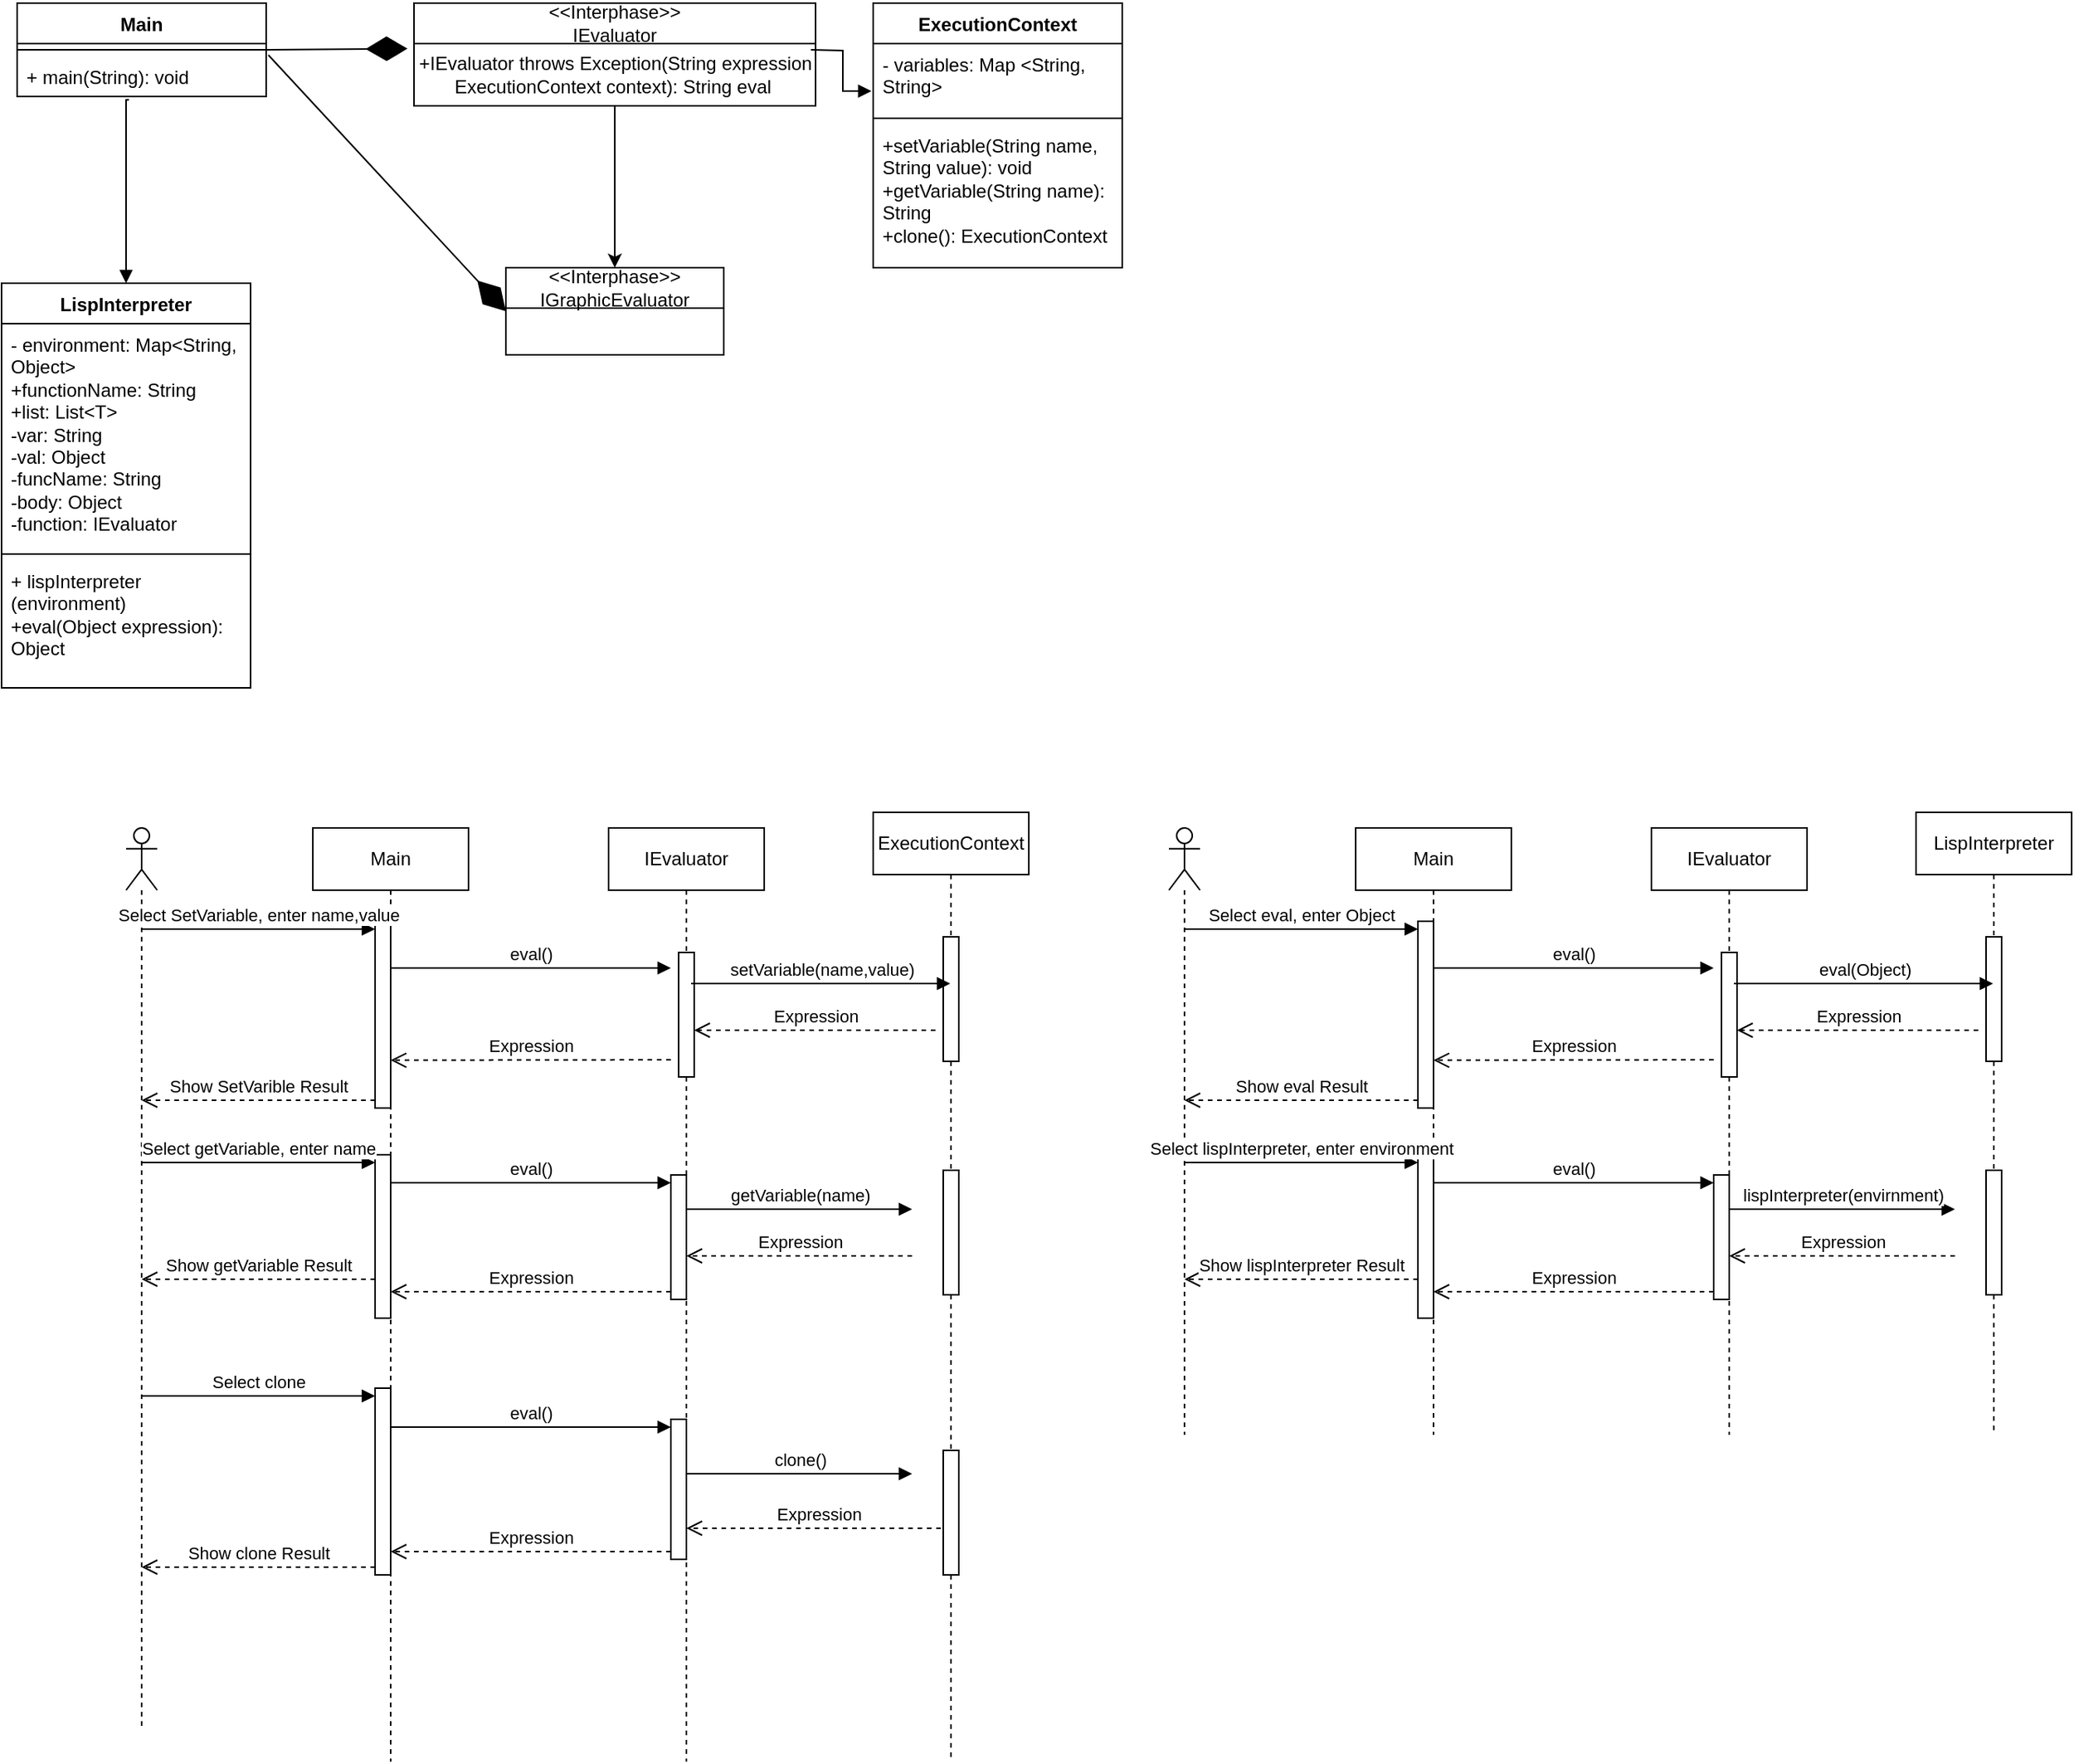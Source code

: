 <mxfile version="23.1.8" type="github">
  <diagram name="Página-1" id="lGnF9H1Lcmf4lvGc7-DW">
    <mxGraphModel dx="1034" dy="517" grid="1" gridSize="10" guides="1" tooltips="1" connect="1" arrows="1" fold="1" page="1" pageScale="1" pageWidth="827" pageHeight="1169" math="0" shadow="0">
      <root>
        <mxCell id="0" />
        <mxCell id="1" parent="0" />
        <mxCell id="ovnq_b6lXp1vGBs1KSgW-1" value="Main" style="swimlane;fontStyle=1;align=center;verticalAlign=top;childLayout=stackLayout;horizontal=1;startSize=26;horizontalStack=0;resizeParent=1;resizeParentMax=0;resizeLast=0;collapsible=1;marginBottom=0;whiteSpace=wrap;html=1;" vertex="1" parent="1">
          <mxGeometry x="30" y="40" width="160" height="60" as="geometry" />
        </mxCell>
        <mxCell id="ovnq_b6lXp1vGBs1KSgW-2" value="" style="line;strokeWidth=1;fillColor=none;align=left;verticalAlign=middle;spacingTop=-1;spacingLeft=3;spacingRight=3;rotatable=0;labelPosition=right;points=[];portConstraint=eastwest;strokeColor=inherit;" vertex="1" parent="ovnq_b6lXp1vGBs1KSgW-1">
          <mxGeometry y="26" width="160" height="8" as="geometry" />
        </mxCell>
        <mxCell id="ovnq_b6lXp1vGBs1KSgW-3" value="+ main(String): void" style="text;strokeColor=none;fillColor=none;align=left;verticalAlign=top;spacingLeft=4;spacingRight=4;overflow=hidden;rotatable=0;points=[[0,0.5],[1,0.5]];portConstraint=eastwest;whiteSpace=wrap;html=1;" vertex="1" parent="ovnq_b6lXp1vGBs1KSgW-1">
          <mxGeometry y="34" width="160" height="26" as="geometry" />
        </mxCell>
        <mxCell id="ovnq_b6lXp1vGBs1KSgW-4" value="LispInterpreter" style="swimlane;fontStyle=1;align=center;verticalAlign=top;childLayout=stackLayout;horizontal=1;startSize=26;horizontalStack=0;resizeParent=1;resizeParentMax=0;resizeLast=0;collapsible=1;marginBottom=0;whiteSpace=wrap;html=1;" vertex="1" parent="1">
          <mxGeometry x="20" y="220" width="160" height="260" as="geometry" />
        </mxCell>
        <mxCell id="ovnq_b6lXp1vGBs1KSgW-5" value="- environment: Map&amp;lt;String, Object&amp;gt;&lt;br&gt;+functionName: String&lt;br style=&quot;border-color: var(--border-color);&quot;&gt;&lt;span style=&quot;border-color: var(--border-color);&quot;&gt;+list: List&amp;lt;T&amp;gt;&lt;/span&gt;&lt;br style=&quot;border-color: var(--border-color);&quot;&gt;&lt;div style=&quot;border-color: var(--border-color);&quot;&gt;&lt;span style=&quot;border-color: var(--border-color); background-color: initial;&quot;&gt;-var: String&lt;/span&gt;&lt;/div&gt;&lt;div style=&quot;border-color: var(--border-color);&quot;&gt;&lt;span style=&quot;border-color: var(--border-color); background-color: initial;&quot;&gt;-val: Object&lt;/span&gt;&lt;/div&gt;&lt;div style=&quot;border-color: var(--border-color);&quot;&gt;&lt;span style=&quot;border-color: var(--border-color); background-color: initial;&quot;&gt;-funcName: String&lt;/span&gt;&lt;/div&gt;&lt;div style=&quot;border-color: var(--border-color);&quot;&gt;&lt;span style=&quot;border-color: var(--border-color); background-color: initial;&quot;&gt;-body: Object&lt;/span&gt;&lt;/div&gt;&lt;div style=&quot;border-color: var(--border-color);&quot;&gt;&lt;span style=&quot;border-color: var(--border-color); background-color: initial;&quot;&gt;-function: IEvaluator&lt;/span&gt;&lt;/div&gt;" style="text;strokeColor=none;fillColor=none;align=left;verticalAlign=top;spacingLeft=4;spacingRight=4;overflow=hidden;rotatable=0;points=[[0,0.5],[1,0.5]];portConstraint=eastwest;whiteSpace=wrap;html=1;" vertex="1" parent="ovnq_b6lXp1vGBs1KSgW-4">
          <mxGeometry y="26" width="160" height="144" as="geometry" />
        </mxCell>
        <mxCell id="ovnq_b6lXp1vGBs1KSgW-6" value="" style="line;strokeWidth=1;fillColor=none;align=left;verticalAlign=middle;spacingTop=-1;spacingLeft=3;spacingRight=3;rotatable=0;labelPosition=right;points=[];portConstraint=eastwest;strokeColor=inherit;" vertex="1" parent="ovnq_b6lXp1vGBs1KSgW-4">
          <mxGeometry y="170" width="160" height="8" as="geometry" />
        </mxCell>
        <mxCell id="ovnq_b6lXp1vGBs1KSgW-7" value="+ lispInterpreter (environment)&amp;nbsp;&lt;br&gt;+eval(Object expression): Object" style="text;strokeColor=none;fillColor=none;align=left;verticalAlign=top;spacingLeft=4;spacingRight=4;overflow=hidden;rotatable=0;points=[[0,0.5],[1,0.5]];portConstraint=eastwest;whiteSpace=wrap;html=1;" vertex="1" parent="ovnq_b6lXp1vGBs1KSgW-4">
          <mxGeometry y="178" width="160" height="82" as="geometry" />
        </mxCell>
        <mxCell id="ovnq_b6lXp1vGBs1KSgW-8" value="" style="shape=umlLifeline;perimeter=lifelinePerimeter;whiteSpace=wrap;html=1;container=1;dropTarget=0;collapsible=0;recursiveResize=0;outlineConnect=0;portConstraint=eastwest;newEdgeStyle={&quot;curved&quot;:0,&quot;rounded&quot;:0};participant=umlActor;" vertex="1" parent="1">
          <mxGeometry x="100" y="570" width="20" height="580" as="geometry" />
        </mxCell>
        <mxCell id="ovnq_b6lXp1vGBs1KSgW-9" value="Main" style="shape=umlLifeline;perimeter=lifelinePerimeter;whiteSpace=wrap;html=1;container=1;dropTarget=0;collapsible=0;recursiveResize=0;outlineConnect=0;portConstraint=eastwest;newEdgeStyle={&quot;curved&quot;:0,&quot;rounded&quot;:0};" vertex="1" parent="1">
          <mxGeometry x="220" y="570" width="100" height="600" as="geometry" />
        </mxCell>
        <mxCell id="ovnq_b6lXp1vGBs1KSgW-10" value="" style="html=1;points=[[0,0,0,0,5],[0,1,0,0,-5],[1,0,0,0,5],[1,1,0,0,-5]];perimeter=orthogonalPerimeter;outlineConnect=0;targetShapes=umlLifeline;portConstraint=eastwest;newEdgeStyle={&quot;curved&quot;:0,&quot;rounded&quot;:0};" vertex="1" parent="ovnq_b6lXp1vGBs1KSgW-9">
          <mxGeometry x="40" y="60" width="10" height="120" as="geometry" />
        </mxCell>
        <mxCell id="ovnq_b6lXp1vGBs1KSgW-11" value="" style="html=1;points=[[0,0,0,0,5],[0,1,0,0,-5],[1,0,0,0,5],[1,1,0,0,-5]];perimeter=orthogonalPerimeter;outlineConnect=0;targetShapes=umlLifeline;portConstraint=eastwest;newEdgeStyle={&quot;curved&quot;:0,&quot;rounded&quot;:0};" vertex="1" parent="ovnq_b6lXp1vGBs1KSgW-9">
          <mxGeometry x="40" y="210" width="10" height="105" as="geometry" />
        </mxCell>
        <mxCell id="ovnq_b6lXp1vGBs1KSgW-12" value="" style="html=1;points=[[0,0,0,0,5],[0,1,0,0,-5],[1,0,0,0,5],[1,1,0,0,-5]];perimeter=orthogonalPerimeter;outlineConnect=0;targetShapes=umlLifeline;portConstraint=eastwest;newEdgeStyle={&quot;curved&quot;:0,&quot;rounded&quot;:0};" vertex="1" parent="ovnq_b6lXp1vGBs1KSgW-9">
          <mxGeometry x="40" y="360" width="10" height="120" as="geometry" />
        </mxCell>
        <mxCell id="ovnq_b6lXp1vGBs1KSgW-13" value="IEvaluator" style="shape=umlLifeline;perimeter=lifelinePerimeter;whiteSpace=wrap;html=1;container=1;dropTarget=0;collapsible=0;recursiveResize=0;outlineConnect=0;portConstraint=eastwest;newEdgeStyle={&quot;curved&quot;:0,&quot;rounded&quot;:0};" vertex="1" parent="1">
          <mxGeometry x="410" y="570" width="100" height="600" as="geometry" />
        </mxCell>
        <mxCell id="ovnq_b6lXp1vGBs1KSgW-14" value="" style="html=1;points=[[0,0,0,0,5],[0,1,0,0,-5],[1,0,0,0,5],[1,1,0,0,-5]];perimeter=orthogonalPerimeter;outlineConnect=0;targetShapes=umlLifeline;portConstraint=eastwest;newEdgeStyle={&quot;curved&quot;:0,&quot;rounded&quot;:0};" vertex="1" parent="ovnq_b6lXp1vGBs1KSgW-13">
          <mxGeometry x="40" y="380" width="10" height="90" as="geometry" />
        </mxCell>
        <mxCell id="ovnq_b6lXp1vGBs1KSgW-15" value="" style="html=1;points=[[0,0,0,0,5],[0,1,0,0,-5],[1,0,0,0,5],[1,1,0,0,-5]];perimeter=orthogonalPerimeter;outlineConnect=0;targetShapes=umlLifeline;portConstraint=eastwest;newEdgeStyle={&quot;curved&quot;:0,&quot;rounded&quot;:0};" vertex="1" parent="ovnq_b6lXp1vGBs1KSgW-13">
          <mxGeometry x="40" y="223" width="10" height="80" as="geometry" />
        </mxCell>
        <mxCell id="ovnq_b6lXp1vGBs1KSgW-16" value="" style="html=1;points=[[0,0,0,0,5],[0,1,0,0,-5],[1,0,0,0,5],[1,1,0,0,-5]];perimeter=orthogonalPerimeter;outlineConnect=0;targetShapes=umlLifeline;portConstraint=eastwest;newEdgeStyle={&quot;curved&quot;:0,&quot;rounded&quot;:0};" vertex="1" parent="ovnq_b6lXp1vGBs1KSgW-13">
          <mxGeometry x="45" y="80" width="10" height="80" as="geometry" />
        </mxCell>
        <mxCell id="ovnq_b6lXp1vGBs1KSgW-17" value="Select SetVariable, enter name,value" style="html=1;verticalAlign=bottom;endArrow=block;curved=0;rounded=0;entryX=0;entryY=0;entryDx=0;entryDy=5;" edge="1" parent="1" source="ovnq_b6lXp1vGBs1KSgW-8" target="ovnq_b6lXp1vGBs1KSgW-10">
          <mxGeometry x="-0.003" relative="1" as="geometry">
            <mxPoint x="200" y="585" as="sourcePoint" />
            <mxPoint as="offset" />
          </mxGeometry>
        </mxCell>
        <mxCell id="ovnq_b6lXp1vGBs1KSgW-18" value="Show SetVarible Result" style="html=1;verticalAlign=bottom;endArrow=open;dashed=1;endSize=8;curved=0;rounded=0;exitX=0;exitY=1;exitDx=0;exitDy=-5;" edge="1" parent="1" source="ovnq_b6lXp1vGBs1KSgW-10" target="ovnq_b6lXp1vGBs1KSgW-8">
          <mxGeometry x="-0.003" relative="1" as="geometry">
            <mxPoint x="200" y="655" as="targetPoint" />
            <mxPoint as="offset" />
          </mxGeometry>
        </mxCell>
        <mxCell id="ovnq_b6lXp1vGBs1KSgW-19" value="Select getVariable, enter name" style="html=1;verticalAlign=bottom;endArrow=block;curved=0;rounded=0;entryX=0;entryY=0;entryDx=0;entryDy=5;entryPerimeter=0;" edge="1" parent="1" source="ovnq_b6lXp1vGBs1KSgW-8" target="ovnq_b6lXp1vGBs1KSgW-11">
          <mxGeometry x="-0.003" relative="1" as="geometry">
            <mxPoint x="119" y="595" as="sourcePoint" />
            <mxPoint x="280.0" y="720.0" as="targetPoint" />
            <mxPoint as="offset" />
          </mxGeometry>
        </mxCell>
        <mxCell id="ovnq_b6lXp1vGBs1KSgW-20" value="Show getVariable Result" style="html=1;verticalAlign=bottom;endArrow=open;dashed=1;endSize=8;curved=0;rounded=0;" edge="1" parent="1">
          <mxGeometry relative="1" as="geometry">
            <mxPoint x="110" y="860" as="targetPoint" />
            <mxPoint x="260" y="860" as="sourcePoint" />
          </mxGeometry>
        </mxCell>
        <mxCell id="ovnq_b6lXp1vGBs1KSgW-21" value="eval()" style="html=1;verticalAlign=bottom;endArrow=block;curved=0;rounded=0;" edge="1" parent="1">
          <mxGeometry relative="1" as="geometry">
            <mxPoint x="270.004" y="660" as="sourcePoint" />
            <mxPoint x="450" y="660" as="targetPoint" />
            <mxPoint as="offset" />
          </mxGeometry>
        </mxCell>
        <mxCell id="ovnq_b6lXp1vGBs1KSgW-22" value="Expression" style="html=1;verticalAlign=bottom;endArrow=open;dashed=1;endSize=8;curved=0;rounded=0;" edge="1" parent="1">
          <mxGeometry relative="1" as="geometry">
            <mxPoint x="270.004" y="719.29" as="targetPoint" />
            <mxPoint as="offset" />
            <mxPoint x="450" y="719" as="sourcePoint" />
          </mxGeometry>
        </mxCell>
        <mxCell id="ovnq_b6lXp1vGBs1KSgW-23" value="Select clone" style="html=1;verticalAlign=bottom;endArrow=block;curved=0;rounded=0;entryX=0;entryY=0;entryDx=0;entryDy=5;" edge="1" parent="1" source="ovnq_b6lXp1vGBs1KSgW-8" target="ovnq_b6lXp1vGBs1KSgW-12">
          <mxGeometry x="-0.003" relative="1" as="geometry">
            <mxPoint x="200" y="885" as="sourcePoint" />
            <mxPoint as="offset" />
          </mxGeometry>
        </mxCell>
        <mxCell id="ovnq_b6lXp1vGBs1KSgW-24" value="Show clone Result" style="html=1;verticalAlign=bottom;endArrow=open;dashed=1;endSize=8;curved=0;rounded=0;exitX=0;exitY=1;exitDx=0;exitDy=-5;" edge="1" parent="1" source="ovnq_b6lXp1vGBs1KSgW-12" target="ovnq_b6lXp1vGBs1KSgW-8">
          <mxGeometry relative="1" as="geometry">
            <mxPoint x="200" y="955" as="targetPoint" />
          </mxGeometry>
        </mxCell>
        <mxCell id="ovnq_b6lXp1vGBs1KSgW-25" value="eval()" style="html=1;verticalAlign=bottom;endArrow=block;curved=0;rounded=0;entryX=0;entryY=0;entryDx=0;entryDy=5;" edge="1" parent="1" source="ovnq_b6lXp1vGBs1KSgW-12" target="ovnq_b6lXp1vGBs1KSgW-14">
          <mxGeometry relative="1" as="geometry">
            <mxPoint x="380" y="905" as="sourcePoint" />
            <mxPoint as="offset" />
          </mxGeometry>
        </mxCell>
        <mxCell id="ovnq_b6lXp1vGBs1KSgW-26" value="Expression" style="html=1;verticalAlign=bottom;endArrow=open;dashed=1;endSize=8;curved=0;rounded=0;exitX=0;exitY=1;exitDx=0;exitDy=-5;" edge="1" parent="1" source="ovnq_b6lXp1vGBs1KSgW-14" target="ovnq_b6lXp1vGBs1KSgW-9">
          <mxGeometry relative="1" as="geometry">
            <mxPoint x="380" y="975" as="targetPoint" />
          </mxGeometry>
        </mxCell>
        <mxCell id="ovnq_b6lXp1vGBs1KSgW-27" value="eval()" style="html=1;verticalAlign=bottom;endArrow=block;curved=0;rounded=0;entryX=0;entryY=0;entryDx=0;entryDy=5;" edge="1" parent="1" source="ovnq_b6lXp1vGBs1KSgW-9" target="ovnq_b6lXp1vGBs1KSgW-15">
          <mxGeometry x="-0.002" relative="1" as="geometry">
            <mxPoint x="380" y="748" as="sourcePoint" />
            <mxPoint as="offset" />
          </mxGeometry>
        </mxCell>
        <mxCell id="ovnq_b6lXp1vGBs1KSgW-28" value="Expression" style="html=1;verticalAlign=bottom;endArrow=open;dashed=1;endSize=8;curved=0;rounded=0;exitX=0;exitY=1;exitDx=0;exitDy=-5;" edge="1" parent="1" source="ovnq_b6lXp1vGBs1KSgW-15" target="ovnq_b6lXp1vGBs1KSgW-9">
          <mxGeometry relative="1" as="geometry">
            <mxPoint x="380" y="818" as="targetPoint" />
          </mxGeometry>
        </mxCell>
        <mxCell id="ovnq_b6lXp1vGBs1KSgW-29" value="" style="endArrow=diamondThin;endFill=1;endSize=24;html=1;rounded=0;entryX=0.006;entryY=0.072;entryDx=0;entryDy=0;entryPerimeter=0;" edge="1" parent="1">
          <mxGeometry width="160" relative="1" as="geometry">
            <mxPoint x="190" y="70" as="sourcePoint" />
            <mxPoint x="280.84" y="69.248" as="targetPoint" />
          </mxGeometry>
        </mxCell>
        <mxCell id="ovnq_b6lXp1vGBs1KSgW-30" value="&amp;lt;&amp;lt;Interphase&amp;gt;&amp;gt;&lt;br&gt;IGraphicEvaluator" style="swimlane;fontStyle=0;childLayout=stackLayout;horizontal=1;startSize=26;fillColor=none;horizontalStack=0;resizeParent=1;resizeParentMax=0;resizeLast=0;collapsible=1;marginBottom=0;whiteSpace=wrap;html=1;" vertex="1" parent="1">
          <mxGeometry x="344" y="210" width="140" height="56" as="geometry" />
        </mxCell>
        <mxCell id="ovnq_b6lXp1vGBs1KSgW-31" value="Expression" style="html=1;verticalAlign=bottom;endArrow=open;dashed=1;endSize=8;curved=0;rounded=0;exitX=0;exitY=1;exitDx=0;exitDy=-5;" edge="1" parent="1" target="ovnq_b6lXp1vGBs1KSgW-13">
          <mxGeometry x="-0.003" relative="1" as="geometry">
            <mxPoint x="525" y="868" as="targetPoint" />
            <mxPoint as="offset" />
            <mxPoint x="605" y="845" as="sourcePoint" />
          </mxGeometry>
        </mxCell>
        <mxCell id="ovnq_b6lXp1vGBs1KSgW-32" value="getVariable(name)" style="html=1;verticalAlign=bottom;endArrow=block;curved=0;rounded=0;entryX=0;entryY=0;entryDx=0;entryDy=5;" edge="1" parent="1" source="ovnq_b6lXp1vGBs1KSgW-13">
          <mxGeometry relative="1" as="geometry">
            <mxPoint x="525" y="798" as="sourcePoint" />
            <mxPoint x="605" y="815" as="targetPoint" />
          </mxGeometry>
        </mxCell>
        <mxCell id="ovnq_b6lXp1vGBs1KSgW-33" value="Expression" style="html=1;verticalAlign=bottom;endArrow=open;dashed=1;endSize=8;curved=0;rounded=0;" edge="1" parent="1" source="ovnq_b6lXp1vGBs1KSgW-45" target="ovnq_b6lXp1vGBs1KSgW-13">
          <mxGeometry relative="1" as="geometry">
            <mxPoint x="525" y="1025" as="targetPoint" />
            <mxPoint x="605" y="1000" as="sourcePoint" />
            <Array as="points">
              <mxPoint x="570" y="1020" />
            </Array>
          </mxGeometry>
        </mxCell>
        <mxCell id="ovnq_b6lXp1vGBs1KSgW-34" value="clone()" style="html=1;verticalAlign=bottom;endArrow=block;curved=0;rounded=0;" edge="1" parent="1" source="ovnq_b6lXp1vGBs1KSgW-13">
          <mxGeometry relative="1" as="geometry">
            <mxPoint x="525" y="955" as="sourcePoint" />
            <mxPoint x="605" y="985" as="targetPoint" />
          </mxGeometry>
        </mxCell>
        <mxCell id="ovnq_b6lXp1vGBs1KSgW-35" value="&amp;lt;&amp;lt;Interphase&amp;gt;&amp;gt;&lt;br&gt;IEvaluator" style="swimlane;fontStyle=0;childLayout=stackLayout;horizontal=1;startSize=26;fillColor=none;horizontalStack=0;resizeParent=1;resizeParentMax=0;resizeLast=0;collapsible=1;marginBottom=0;whiteSpace=wrap;html=1;" vertex="1" parent="1">
          <mxGeometry x="285" y="40" width="258" height="66" as="geometry" />
        </mxCell>
        <mxCell id="ovnq_b6lXp1vGBs1KSgW-36" value="+IEvaluator throws Exception(String expression &lt;br&gt;ExecutionContext context): String eval&amp;nbsp;" style="text;html=1;align=center;verticalAlign=middle;resizable=0;points=[];autosize=1;strokeColor=none;fillColor=none;" vertex="1" parent="ovnq_b6lXp1vGBs1KSgW-35">
          <mxGeometry y="26" width="258" height="40" as="geometry" />
        </mxCell>
        <mxCell id="ovnq_b6lXp1vGBs1KSgW-37" value="" style="endArrow=diamondThin;endFill=1;endSize=24;html=1;rounded=0;entryX=0;entryY=0.5;entryDx=0;entryDy=0;exitX=1.009;exitY=-0.024;exitDx=0;exitDy=0;exitPerimeter=0;" edge="1" parent="1" source="ovnq_b6lXp1vGBs1KSgW-3" target="ovnq_b6lXp1vGBs1KSgW-30">
          <mxGeometry width="160" relative="1" as="geometry">
            <mxPoint x="190" y="158.23" as="sourcePoint" />
            <mxPoint x="280.84" y="157.478" as="targetPoint" />
          </mxGeometry>
        </mxCell>
        <mxCell id="ovnq_b6lXp1vGBs1KSgW-38" value="ExecutionContext" style="swimlane;fontStyle=1;align=center;verticalAlign=top;childLayout=stackLayout;horizontal=1;startSize=26;horizontalStack=0;resizeParent=1;resizeParentMax=0;resizeLast=0;collapsible=1;marginBottom=0;whiteSpace=wrap;html=1;" vertex="1" parent="1">
          <mxGeometry x="580" y="40" width="160" height="170" as="geometry" />
        </mxCell>
        <mxCell id="ovnq_b6lXp1vGBs1KSgW-39" value="" style="endArrow=block;endFill=1;html=1;edgeStyle=orthogonalEdgeStyle;align=left;verticalAlign=top;rounded=0;entryX=-0.007;entryY=0.694;entryDx=0;entryDy=0;entryPerimeter=0;" edge="1" parent="ovnq_b6lXp1vGBs1KSgW-38" target="ovnq_b6lXp1vGBs1KSgW-40">
          <mxGeometry x="-1" relative="1" as="geometry">
            <mxPoint x="-40" y="30" as="sourcePoint" />
            <mxPoint x="120" y="30" as="targetPoint" />
          </mxGeometry>
        </mxCell>
        <mxCell id="ovnq_b6lXp1vGBs1KSgW-40" value="- variables: Map &amp;lt;String, String&amp;gt;" style="text;strokeColor=none;fillColor=none;align=left;verticalAlign=top;spacingLeft=4;spacingRight=4;overflow=hidden;rotatable=0;points=[[0,0.5],[1,0.5]];portConstraint=eastwest;whiteSpace=wrap;html=1;" vertex="1" parent="ovnq_b6lXp1vGBs1KSgW-38">
          <mxGeometry y="26" width="160" height="44" as="geometry" />
        </mxCell>
        <mxCell id="ovnq_b6lXp1vGBs1KSgW-41" value="" style="line;strokeWidth=1;fillColor=none;align=left;verticalAlign=middle;spacingTop=-1;spacingLeft=3;spacingRight=3;rotatable=0;labelPosition=right;points=[];portConstraint=eastwest;strokeColor=inherit;" vertex="1" parent="ovnq_b6lXp1vGBs1KSgW-38">
          <mxGeometry y="70" width="160" height="8" as="geometry" />
        </mxCell>
        <mxCell id="ovnq_b6lXp1vGBs1KSgW-42" value="+setVariable(String name, String value): void&lt;br&gt;+getVariable(String name): String&lt;br&gt;+clone(): ExecutionContext" style="text;strokeColor=none;fillColor=none;align=left;verticalAlign=top;spacingLeft=4;spacingRight=4;overflow=hidden;rotatable=0;points=[[0,0.5],[1,0.5]];portConstraint=eastwest;whiteSpace=wrap;html=1;" vertex="1" parent="ovnq_b6lXp1vGBs1KSgW-38">
          <mxGeometry y="78" width="160" height="92" as="geometry" />
        </mxCell>
        <mxCell id="ovnq_b6lXp1vGBs1KSgW-43" value="" style="endArrow=block;endFill=1;html=1;edgeStyle=orthogonalEdgeStyle;align=left;verticalAlign=top;rounded=0;exitX=0.449;exitY=1.084;exitDx=0;exitDy=0;exitPerimeter=0;entryX=0.5;entryY=0;entryDx=0;entryDy=0;" edge="1" parent="1" source="ovnq_b6lXp1vGBs1KSgW-3" target="ovnq_b6lXp1vGBs1KSgW-4">
          <mxGeometry x="-1" relative="1" as="geometry">
            <mxPoint x="60" y="150" as="sourcePoint" />
            <mxPoint x="220" y="150" as="targetPoint" />
            <Array as="points">
              <mxPoint x="100" y="102" />
            </Array>
          </mxGeometry>
        </mxCell>
        <mxCell id="ovnq_b6lXp1vGBs1KSgW-44" style="edgeStyle=orthogonalEdgeStyle;rounded=0;orthogonalLoop=1;jettySize=auto;html=1;" edge="1" parent="1" source="ovnq_b6lXp1vGBs1KSgW-36" target="ovnq_b6lXp1vGBs1KSgW-30">
          <mxGeometry relative="1" as="geometry" />
        </mxCell>
        <mxCell id="ovnq_b6lXp1vGBs1KSgW-45" value="ExecutionContext" style="shape=umlLifeline;perimeter=lifelinePerimeter;whiteSpace=wrap;html=1;container=1;dropTarget=0;collapsible=0;recursiveResize=0;outlineConnect=0;portConstraint=eastwest;newEdgeStyle={&quot;curved&quot;:0,&quot;rounded&quot;:0};" vertex="1" parent="1">
          <mxGeometry x="580" y="560" width="100" height="610" as="geometry" />
        </mxCell>
        <mxCell id="ovnq_b6lXp1vGBs1KSgW-46" value="" style="html=1;points=[[0,0,0,0,5],[0,1,0,0,-5],[1,0,0,0,5],[1,1,0,0,-5]];perimeter=orthogonalPerimeter;outlineConnect=0;targetShapes=umlLifeline;portConstraint=eastwest;newEdgeStyle={&quot;curved&quot;:0,&quot;rounded&quot;:0};" vertex="1" parent="ovnq_b6lXp1vGBs1KSgW-45">
          <mxGeometry x="45" y="230" width="10" height="80" as="geometry" />
        </mxCell>
        <mxCell id="ovnq_b6lXp1vGBs1KSgW-47" value="" style="html=1;points=[[0,0,0,0,5],[0,1,0,0,-5],[1,0,0,0,5],[1,1,0,0,-5]];perimeter=orthogonalPerimeter;outlineConnect=0;targetShapes=umlLifeline;portConstraint=eastwest;newEdgeStyle={&quot;curved&quot;:0,&quot;rounded&quot;:0};" vertex="1" parent="ovnq_b6lXp1vGBs1KSgW-45">
          <mxGeometry x="45" y="410" width="10" height="80" as="geometry" />
        </mxCell>
        <mxCell id="ovnq_b6lXp1vGBs1KSgW-48" value="" style="html=1;points=[[0,0,0,0,5],[0,1,0,0,-5],[1,0,0,0,5],[1,1,0,0,-5]];perimeter=orthogonalPerimeter;outlineConnect=0;targetShapes=umlLifeline;portConstraint=eastwest;newEdgeStyle={&quot;curved&quot;:0,&quot;rounded&quot;:0};" vertex="1" parent="ovnq_b6lXp1vGBs1KSgW-45">
          <mxGeometry x="45" y="80" width="10" height="80" as="geometry" />
        </mxCell>
        <mxCell id="ovnq_b6lXp1vGBs1KSgW-49" value="setVariable(name,value)" style="html=1;verticalAlign=bottom;endArrow=block;curved=0;rounded=0;" edge="1" parent="1" target="ovnq_b6lXp1vGBs1KSgW-45">
          <mxGeometry width="80" relative="1" as="geometry">
            <mxPoint x="463" y="670" as="sourcePoint" />
            <mxPoint x="543" y="670" as="targetPoint" />
          </mxGeometry>
        </mxCell>
        <mxCell id="ovnq_b6lXp1vGBs1KSgW-50" value="Expression" style="html=1;verticalAlign=bottom;endArrow=open;dashed=1;endSize=8;curved=0;rounded=0;" edge="1" parent="1" target="ovnq_b6lXp1vGBs1KSgW-16">
          <mxGeometry relative="1" as="geometry">
            <mxPoint x="470" y="700" as="targetPoint" />
            <mxPoint as="offset" />
            <mxPoint x="620" y="700" as="sourcePoint" />
          </mxGeometry>
        </mxCell>
        <mxCell id="ovnq_b6lXp1vGBs1KSgW-51" value="" style="shape=umlLifeline;perimeter=lifelinePerimeter;whiteSpace=wrap;html=1;container=1;dropTarget=0;collapsible=0;recursiveResize=0;outlineConnect=0;portConstraint=eastwest;newEdgeStyle={&quot;curved&quot;:0,&quot;rounded&quot;:0};participant=umlActor;" vertex="1" parent="1">
          <mxGeometry x="770" y="570" width="20" height="390" as="geometry" />
        </mxCell>
        <mxCell id="ovnq_b6lXp1vGBs1KSgW-52" value="Main" style="shape=umlLifeline;perimeter=lifelinePerimeter;whiteSpace=wrap;html=1;container=1;dropTarget=0;collapsible=0;recursiveResize=0;outlineConnect=0;portConstraint=eastwest;newEdgeStyle={&quot;curved&quot;:0,&quot;rounded&quot;:0};" vertex="1" parent="1">
          <mxGeometry x="890" y="570" width="100" height="390" as="geometry" />
        </mxCell>
        <mxCell id="ovnq_b6lXp1vGBs1KSgW-53" value="" style="html=1;points=[[0,0,0,0,5],[0,1,0,0,-5],[1,0,0,0,5],[1,1,0,0,-5]];perimeter=orthogonalPerimeter;outlineConnect=0;targetShapes=umlLifeline;portConstraint=eastwest;newEdgeStyle={&quot;curved&quot;:0,&quot;rounded&quot;:0};" vertex="1" parent="ovnq_b6lXp1vGBs1KSgW-52">
          <mxGeometry x="40" y="60" width="10" height="120" as="geometry" />
        </mxCell>
        <mxCell id="ovnq_b6lXp1vGBs1KSgW-54" value="" style="html=1;points=[[0,0,0,0,5],[0,1,0,0,-5],[1,0,0,0,5],[1,1,0,0,-5]];perimeter=orthogonalPerimeter;outlineConnect=0;targetShapes=umlLifeline;portConstraint=eastwest;newEdgeStyle={&quot;curved&quot;:0,&quot;rounded&quot;:0};" vertex="1" parent="ovnq_b6lXp1vGBs1KSgW-52">
          <mxGeometry x="40" y="210" width="10" height="105" as="geometry" />
        </mxCell>
        <mxCell id="ovnq_b6lXp1vGBs1KSgW-55" value="IEvaluator" style="shape=umlLifeline;perimeter=lifelinePerimeter;whiteSpace=wrap;html=1;container=1;dropTarget=0;collapsible=0;recursiveResize=0;outlineConnect=0;portConstraint=eastwest;newEdgeStyle={&quot;curved&quot;:0,&quot;rounded&quot;:0};" vertex="1" parent="1">
          <mxGeometry x="1080" y="570" width="100" height="390" as="geometry" />
        </mxCell>
        <mxCell id="ovnq_b6lXp1vGBs1KSgW-56" value="" style="html=1;points=[[0,0,0,0,5],[0,1,0,0,-5],[1,0,0,0,5],[1,1,0,0,-5]];perimeter=orthogonalPerimeter;outlineConnect=0;targetShapes=umlLifeline;portConstraint=eastwest;newEdgeStyle={&quot;curved&quot;:0,&quot;rounded&quot;:0};" vertex="1" parent="ovnq_b6lXp1vGBs1KSgW-55">
          <mxGeometry x="40" y="223" width="10" height="80" as="geometry" />
        </mxCell>
        <mxCell id="ovnq_b6lXp1vGBs1KSgW-57" value="" style="html=1;points=[[0,0,0,0,5],[0,1,0,0,-5],[1,0,0,0,5],[1,1,0,0,-5]];perimeter=orthogonalPerimeter;outlineConnect=0;targetShapes=umlLifeline;portConstraint=eastwest;newEdgeStyle={&quot;curved&quot;:0,&quot;rounded&quot;:0};" vertex="1" parent="ovnq_b6lXp1vGBs1KSgW-55">
          <mxGeometry x="45" y="80" width="10" height="80" as="geometry" />
        </mxCell>
        <mxCell id="ovnq_b6lXp1vGBs1KSgW-58" value="Select eval, enter Object" style="html=1;verticalAlign=bottom;endArrow=block;curved=0;rounded=0;entryX=0;entryY=0;entryDx=0;entryDy=5;" edge="1" parent="1" source="ovnq_b6lXp1vGBs1KSgW-51" target="ovnq_b6lXp1vGBs1KSgW-53">
          <mxGeometry x="-0.003" relative="1" as="geometry">
            <mxPoint x="870" y="585" as="sourcePoint" />
            <mxPoint as="offset" />
          </mxGeometry>
        </mxCell>
        <mxCell id="ovnq_b6lXp1vGBs1KSgW-59" value="Show eval Result" style="html=1;verticalAlign=bottom;endArrow=open;dashed=1;endSize=8;curved=0;rounded=0;exitX=0;exitY=1;exitDx=0;exitDy=-5;" edge="1" parent="1" source="ovnq_b6lXp1vGBs1KSgW-53" target="ovnq_b6lXp1vGBs1KSgW-51">
          <mxGeometry x="-0.003" relative="1" as="geometry">
            <mxPoint x="870" y="655" as="targetPoint" />
            <mxPoint as="offset" />
          </mxGeometry>
        </mxCell>
        <mxCell id="ovnq_b6lXp1vGBs1KSgW-60" value="Select lispInterpreter, enter environment" style="html=1;verticalAlign=bottom;endArrow=block;curved=0;rounded=0;entryX=0;entryY=0;entryDx=0;entryDy=5;entryPerimeter=0;" edge="1" parent="1" source="ovnq_b6lXp1vGBs1KSgW-51" target="ovnq_b6lXp1vGBs1KSgW-54">
          <mxGeometry x="-0.003" relative="1" as="geometry">
            <mxPoint x="789" y="595" as="sourcePoint" />
            <mxPoint x="950.0" y="720.0" as="targetPoint" />
            <mxPoint as="offset" />
          </mxGeometry>
        </mxCell>
        <mxCell id="ovnq_b6lXp1vGBs1KSgW-61" value="Show lispInterpreter Result" style="html=1;verticalAlign=bottom;endArrow=open;dashed=1;endSize=8;curved=0;rounded=0;" edge="1" parent="1">
          <mxGeometry relative="1" as="geometry">
            <mxPoint x="780" y="860" as="targetPoint" />
            <mxPoint x="930" y="860" as="sourcePoint" />
          </mxGeometry>
        </mxCell>
        <mxCell id="ovnq_b6lXp1vGBs1KSgW-62" value="eval()" style="html=1;verticalAlign=bottom;endArrow=block;curved=0;rounded=0;" edge="1" parent="1">
          <mxGeometry relative="1" as="geometry">
            <mxPoint x="940.004" y="660" as="sourcePoint" />
            <mxPoint x="1120" y="660" as="targetPoint" />
            <mxPoint as="offset" />
          </mxGeometry>
        </mxCell>
        <mxCell id="ovnq_b6lXp1vGBs1KSgW-63" value="Expression" style="html=1;verticalAlign=bottom;endArrow=open;dashed=1;endSize=8;curved=0;rounded=0;" edge="1" parent="1">
          <mxGeometry relative="1" as="geometry">
            <mxPoint x="940.004" y="719.29" as="targetPoint" />
            <mxPoint as="offset" />
            <mxPoint x="1120" y="719" as="sourcePoint" />
          </mxGeometry>
        </mxCell>
        <mxCell id="ovnq_b6lXp1vGBs1KSgW-64" value="eval()" style="html=1;verticalAlign=bottom;endArrow=block;curved=0;rounded=0;entryX=0;entryY=0;entryDx=0;entryDy=5;" edge="1" parent="1" source="ovnq_b6lXp1vGBs1KSgW-52" target="ovnq_b6lXp1vGBs1KSgW-56">
          <mxGeometry x="-0.002" relative="1" as="geometry">
            <mxPoint x="1050" y="748" as="sourcePoint" />
            <mxPoint as="offset" />
          </mxGeometry>
        </mxCell>
        <mxCell id="ovnq_b6lXp1vGBs1KSgW-65" value="Expression" style="html=1;verticalAlign=bottom;endArrow=open;dashed=1;endSize=8;curved=0;rounded=0;exitX=0;exitY=1;exitDx=0;exitDy=-5;" edge="1" parent="1" source="ovnq_b6lXp1vGBs1KSgW-56" target="ovnq_b6lXp1vGBs1KSgW-52">
          <mxGeometry relative="1" as="geometry">
            <mxPoint x="1050" y="818" as="targetPoint" />
          </mxGeometry>
        </mxCell>
        <mxCell id="ovnq_b6lXp1vGBs1KSgW-66" value="Expression" style="html=1;verticalAlign=bottom;endArrow=open;dashed=1;endSize=8;curved=0;rounded=0;exitX=0;exitY=1;exitDx=0;exitDy=-5;" edge="1" parent="1" target="ovnq_b6lXp1vGBs1KSgW-55">
          <mxGeometry x="-0.003" relative="1" as="geometry">
            <mxPoint x="1195" y="868" as="targetPoint" />
            <mxPoint as="offset" />
            <mxPoint x="1275" y="845" as="sourcePoint" />
          </mxGeometry>
        </mxCell>
        <mxCell id="ovnq_b6lXp1vGBs1KSgW-67" value="lispInterpreter(envirnment)" style="html=1;verticalAlign=bottom;endArrow=block;curved=0;rounded=0;entryX=0;entryY=0;entryDx=0;entryDy=5;" edge="1" parent="1" source="ovnq_b6lXp1vGBs1KSgW-55">
          <mxGeometry relative="1" as="geometry">
            <mxPoint x="1195" y="798" as="sourcePoint" />
            <mxPoint x="1275" y="815" as="targetPoint" />
          </mxGeometry>
        </mxCell>
        <mxCell id="ovnq_b6lXp1vGBs1KSgW-68" value="LispInterpreter" style="shape=umlLifeline;perimeter=lifelinePerimeter;whiteSpace=wrap;html=1;container=1;dropTarget=0;collapsible=0;recursiveResize=0;outlineConnect=0;portConstraint=eastwest;newEdgeStyle={&quot;curved&quot;:0,&quot;rounded&quot;:0};" vertex="1" parent="1">
          <mxGeometry x="1250" y="560" width="100" height="400" as="geometry" />
        </mxCell>
        <mxCell id="ovnq_b6lXp1vGBs1KSgW-69" value="" style="html=1;points=[[0,0,0,0,5],[0,1,0,0,-5],[1,0,0,0,5],[1,1,0,0,-5]];perimeter=orthogonalPerimeter;outlineConnect=0;targetShapes=umlLifeline;portConstraint=eastwest;newEdgeStyle={&quot;curved&quot;:0,&quot;rounded&quot;:0};" vertex="1" parent="ovnq_b6lXp1vGBs1KSgW-68">
          <mxGeometry x="45" y="230" width="10" height="80" as="geometry" />
        </mxCell>
        <mxCell id="ovnq_b6lXp1vGBs1KSgW-70" value="" style="html=1;points=[[0,0,0,0,5],[0,1,0,0,-5],[1,0,0,0,5],[1,1,0,0,-5]];perimeter=orthogonalPerimeter;outlineConnect=0;targetShapes=umlLifeline;portConstraint=eastwest;newEdgeStyle={&quot;curved&quot;:0,&quot;rounded&quot;:0};" vertex="1" parent="ovnq_b6lXp1vGBs1KSgW-68">
          <mxGeometry x="45" y="80" width="10" height="80" as="geometry" />
        </mxCell>
        <mxCell id="ovnq_b6lXp1vGBs1KSgW-71" value="eval(Object)" style="html=1;verticalAlign=bottom;endArrow=block;curved=0;rounded=0;" edge="1" parent="1" target="ovnq_b6lXp1vGBs1KSgW-68">
          <mxGeometry width="80" relative="1" as="geometry">
            <mxPoint x="1133" y="670" as="sourcePoint" />
            <mxPoint x="1213" y="670" as="targetPoint" />
          </mxGeometry>
        </mxCell>
        <mxCell id="ovnq_b6lXp1vGBs1KSgW-72" value="Expression" style="html=1;verticalAlign=bottom;endArrow=open;dashed=1;endSize=8;curved=0;rounded=0;" edge="1" parent="1" target="ovnq_b6lXp1vGBs1KSgW-57">
          <mxGeometry relative="1" as="geometry">
            <mxPoint x="1140" y="700" as="targetPoint" />
            <mxPoint as="offset" />
            <mxPoint x="1290" y="700" as="sourcePoint" />
          </mxGeometry>
        </mxCell>
      </root>
    </mxGraphModel>
  </diagram>
</mxfile>
